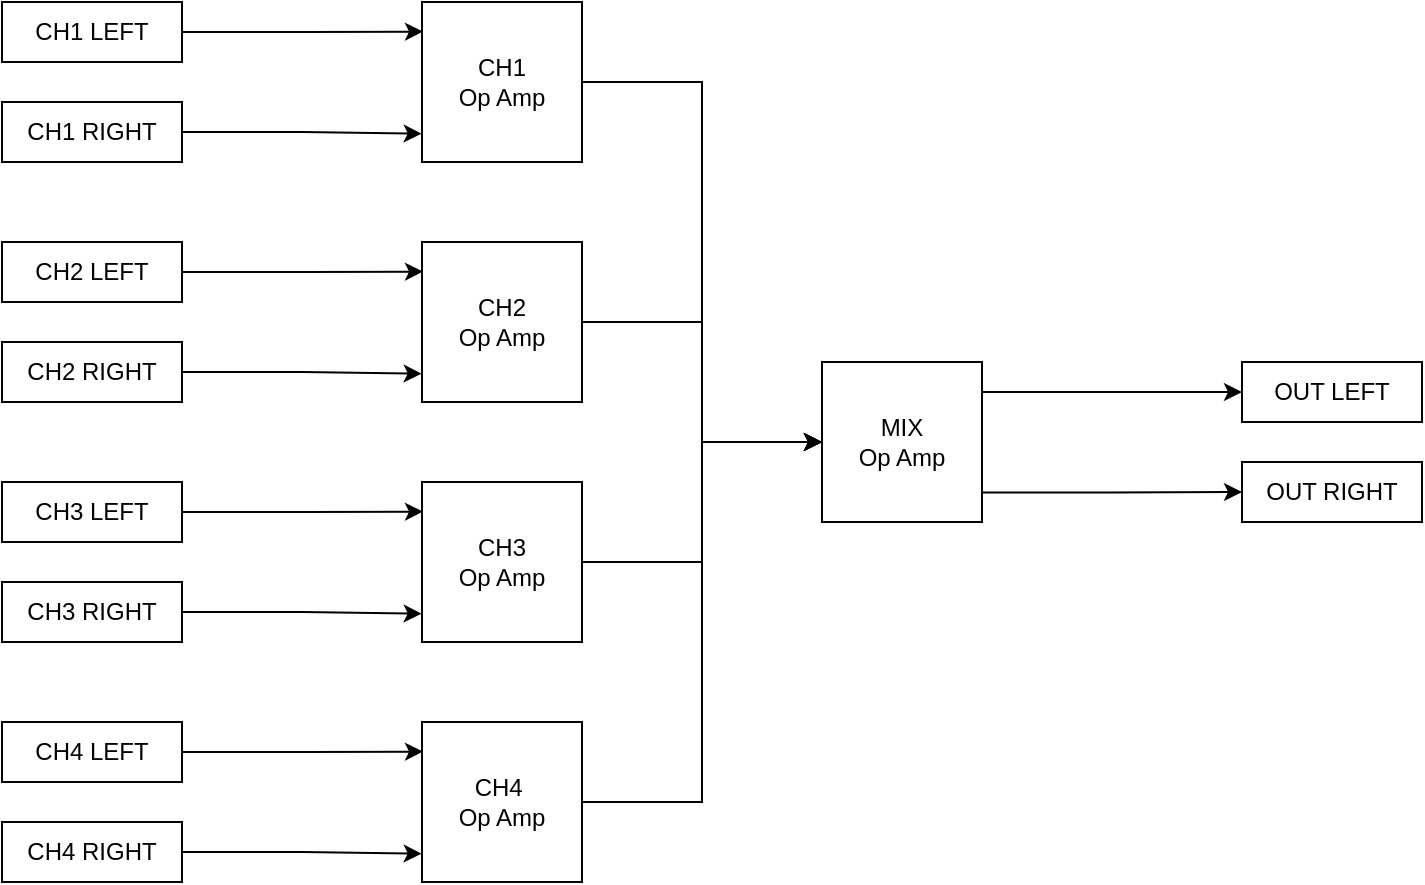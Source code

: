 <mxfile version="24.0.7" type="github">
  <diagram name="Page-1" id="_PBsBXH_8WMu4AsZfoYR">
    <mxGraphModel dx="915" dy="543" grid="1" gridSize="10" guides="1" tooltips="1" connect="1" arrows="1" fold="1" page="1" pageScale="1" pageWidth="827" pageHeight="1169" math="0" shadow="0">
      <root>
        <mxCell id="0" />
        <mxCell id="1" parent="0" />
        <mxCell id="lzDI77-T3gpdR1m4JwA1-37" style="edgeStyle=orthogonalEdgeStyle;rounded=0;orthogonalLoop=1;jettySize=auto;html=1;entryX=0;entryY=0.5;entryDx=0;entryDy=0;" edge="1" parent="1" source="lzDI77-T3gpdR1m4JwA1-1" target="lzDI77-T3gpdR1m4JwA1-14">
          <mxGeometry relative="1" as="geometry" />
        </mxCell>
        <mxCell id="lzDI77-T3gpdR1m4JwA1-1" value="&lt;div&gt;CH1&lt;/div&gt;&lt;div&gt;Op Amp&lt;/div&gt;" style="whiteSpace=wrap;html=1;aspect=fixed;" vertex="1" parent="1">
          <mxGeometry x="240" y="40" width="80" height="80" as="geometry" />
        </mxCell>
        <mxCell id="lzDI77-T3gpdR1m4JwA1-41" style="edgeStyle=orthogonalEdgeStyle;rounded=0;orthogonalLoop=1;jettySize=auto;html=1;exitX=0.983;exitY=0.188;exitDx=0;exitDy=0;exitPerimeter=0;" edge="1" parent="1" source="lzDI77-T3gpdR1m4JwA1-14" target="lzDI77-T3gpdR1m4JwA1-35">
          <mxGeometry relative="1" as="geometry" />
        </mxCell>
        <mxCell id="lzDI77-T3gpdR1m4JwA1-42" style="edgeStyle=orthogonalEdgeStyle;rounded=0;orthogonalLoop=1;jettySize=auto;html=1;exitX=1.002;exitY=0.816;exitDx=0;exitDy=0;exitPerimeter=0;" edge="1" parent="1" source="lzDI77-T3gpdR1m4JwA1-14" target="lzDI77-T3gpdR1m4JwA1-36">
          <mxGeometry relative="1" as="geometry" />
        </mxCell>
        <mxCell id="lzDI77-T3gpdR1m4JwA1-14" value="&lt;div&gt;MIX&lt;/div&gt;&lt;div&gt;Op Amp&lt;/div&gt;" style="whiteSpace=wrap;html=1;aspect=fixed;" vertex="1" parent="1">
          <mxGeometry x="440" y="220" width="80" height="80" as="geometry" />
        </mxCell>
        <mxCell id="lzDI77-T3gpdR1m4JwA1-16" style="edgeStyle=orthogonalEdgeStyle;rounded=0;orthogonalLoop=1;jettySize=auto;html=1;entryX=-0.002;entryY=0.823;entryDx=0;entryDy=0;entryPerimeter=0;exitX=1;exitY=0.5;exitDx=0;exitDy=0;" edge="1" parent="1" source="lzDI77-T3gpdR1m4JwA1-19" target="lzDI77-T3gpdR1m4JwA1-1">
          <mxGeometry relative="1" as="geometry">
            <mxPoint x="105" y="112.5" as="sourcePoint" />
            <mxPoint x="160" y="130" as="targetPoint" />
          </mxGeometry>
        </mxCell>
        <mxCell id="lzDI77-T3gpdR1m4JwA1-17" style="edgeStyle=orthogonalEdgeStyle;rounded=0;orthogonalLoop=1;jettySize=auto;html=1;entryX=0.006;entryY=0.185;entryDx=0;entryDy=0;entryPerimeter=0;exitX=1;exitY=0.5;exitDx=0;exitDy=0;" edge="1" parent="1" source="lzDI77-T3gpdR1m4JwA1-18" target="lzDI77-T3gpdR1m4JwA1-1">
          <mxGeometry relative="1" as="geometry">
            <mxPoint x="100" y="55.0" as="sourcePoint" />
          </mxGeometry>
        </mxCell>
        <mxCell id="lzDI77-T3gpdR1m4JwA1-18" value="CH1 LEFT" style="rounded=0;whiteSpace=wrap;html=1;" vertex="1" parent="1">
          <mxGeometry x="30" y="40" width="90" height="30" as="geometry" />
        </mxCell>
        <mxCell id="lzDI77-T3gpdR1m4JwA1-19" value="CH1 RIGHT" style="rounded=0;whiteSpace=wrap;html=1;" vertex="1" parent="1">
          <mxGeometry x="30" y="90" width="90" height="30" as="geometry" />
        </mxCell>
        <mxCell id="lzDI77-T3gpdR1m4JwA1-38" style="edgeStyle=orthogonalEdgeStyle;rounded=0;orthogonalLoop=1;jettySize=auto;html=1;" edge="1" parent="1" source="lzDI77-T3gpdR1m4JwA1-20" target="lzDI77-T3gpdR1m4JwA1-14">
          <mxGeometry relative="1" as="geometry" />
        </mxCell>
        <mxCell id="lzDI77-T3gpdR1m4JwA1-20" value="&lt;div&gt;CH2&lt;/div&gt;&lt;div&gt;Op Amp&lt;/div&gt;" style="whiteSpace=wrap;html=1;aspect=fixed;" vertex="1" parent="1">
          <mxGeometry x="240" y="160" width="80" height="80" as="geometry" />
        </mxCell>
        <mxCell id="lzDI77-T3gpdR1m4JwA1-21" style="edgeStyle=orthogonalEdgeStyle;rounded=0;orthogonalLoop=1;jettySize=auto;html=1;entryX=-0.002;entryY=0.823;entryDx=0;entryDy=0;entryPerimeter=0;exitX=1;exitY=0.5;exitDx=0;exitDy=0;" edge="1" parent="1" source="lzDI77-T3gpdR1m4JwA1-24" target="lzDI77-T3gpdR1m4JwA1-20">
          <mxGeometry relative="1" as="geometry">
            <mxPoint x="105" y="232.5" as="sourcePoint" />
            <mxPoint x="160" y="250" as="targetPoint" />
          </mxGeometry>
        </mxCell>
        <mxCell id="lzDI77-T3gpdR1m4JwA1-22" style="edgeStyle=orthogonalEdgeStyle;rounded=0;orthogonalLoop=1;jettySize=auto;html=1;entryX=0.006;entryY=0.185;entryDx=0;entryDy=0;entryPerimeter=0;exitX=1;exitY=0.5;exitDx=0;exitDy=0;" edge="1" parent="1" source="lzDI77-T3gpdR1m4JwA1-23" target="lzDI77-T3gpdR1m4JwA1-20">
          <mxGeometry relative="1" as="geometry">
            <mxPoint x="100" y="175.0" as="sourcePoint" />
          </mxGeometry>
        </mxCell>
        <mxCell id="lzDI77-T3gpdR1m4JwA1-23" value="CH2 LEFT" style="rounded=0;whiteSpace=wrap;html=1;" vertex="1" parent="1">
          <mxGeometry x="30" y="160" width="90" height="30" as="geometry" />
        </mxCell>
        <mxCell id="lzDI77-T3gpdR1m4JwA1-24" value="CH2 RIGHT" style="rounded=0;whiteSpace=wrap;html=1;" vertex="1" parent="1">
          <mxGeometry x="30" y="210" width="90" height="30" as="geometry" />
        </mxCell>
        <mxCell id="lzDI77-T3gpdR1m4JwA1-39" style="edgeStyle=orthogonalEdgeStyle;rounded=0;orthogonalLoop=1;jettySize=auto;html=1;" edge="1" parent="1" source="lzDI77-T3gpdR1m4JwA1-25" target="lzDI77-T3gpdR1m4JwA1-14">
          <mxGeometry relative="1" as="geometry" />
        </mxCell>
        <mxCell id="lzDI77-T3gpdR1m4JwA1-25" value="&lt;div&gt;CH3&lt;/div&gt;&lt;div&gt;Op Amp&lt;/div&gt;" style="whiteSpace=wrap;html=1;aspect=fixed;" vertex="1" parent="1">
          <mxGeometry x="240" y="280" width="80" height="80" as="geometry" />
        </mxCell>
        <mxCell id="lzDI77-T3gpdR1m4JwA1-26" style="edgeStyle=orthogonalEdgeStyle;rounded=0;orthogonalLoop=1;jettySize=auto;html=1;entryX=-0.002;entryY=0.823;entryDx=0;entryDy=0;entryPerimeter=0;exitX=1;exitY=0.5;exitDx=0;exitDy=0;" edge="1" parent="1" source="lzDI77-T3gpdR1m4JwA1-29" target="lzDI77-T3gpdR1m4JwA1-25">
          <mxGeometry relative="1" as="geometry">
            <mxPoint x="105" y="352.5" as="sourcePoint" />
            <mxPoint x="160" y="370" as="targetPoint" />
          </mxGeometry>
        </mxCell>
        <mxCell id="lzDI77-T3gpdR1m4JwA1-27" style="edgeStyle=orthogonalEdgeStyle;rounded=0;orthogonalLoop=1;jettySize=auto;html=1;entryX=0.006;entryY=0.185;entryDx=0;entryDy=0;entryPerimeter=0;exitX=1;exitY=0.5;exitDx=0;exitDy=0;" edge="1" parent="1" source="lzDI77-T3gpdR1m4JwA1-28" target="lzDI77-T3gpdR1m4JwA1-25">
          <mxGeometry relative="1" as="geometry">
            <mxPoint x="100" y="295.0" as="sourcePoint" />
          </mxGeometry>
        </mxCell>
        <mxCell id="lzDI77-T3gpdR1m4JwA1-28" value="CH3 LEFT" style="rounded=0;whiteSpace=wrap;html=1;" vertex="1" parent="1">
          <mxGeometry x="30" y="280" width="90" height="30" as="geometry" />
        </mxCell>
        <mxCell id="lzDI77-T3gpdR1m4JwA1-29" value="CH3 RIGHT" style="rounded=0;whiteSpace=wrap;html=1;" vertex="1" parent="1">
          <mxGeometry x="30" y="330" width="90" height="30" as="geometry" />
        </mxCell>
        <mxCell id="lzDI77-T3gpdR1m4JwA1-40" style="edgeStyle=orthogonalEdgeStyle;rounded=0;orthogonalLoop=1;jettySize=auto;html=1;entryX=0;entryY=0.5;entryDx=0;entryDy=0;" edge="1" parent="1" source="lzDI77-T3gpdR1m4JwA1-30" target="lzDI77-T3gpdR1m4JwA1-14">
          <mxGeometry relative="1" as="geometry" />
        </mxCell>
        <mxCell id="lzDI77-T3gpdR1m4JwA1-30" value="&lt;div&gt;CH4&amp;nbsp;&lt;/div&gt;&lt;div&gt;Op Amp&lt;/div&gt;" style="whiteSpace=wrap;html=1;aspect=fixed;" vertex="1" parent="1">
          <mxGeometry x="240" y="400" width="80" height="80" as="geometry" />
        </mxCell>
        <mxCell id="lzDI77-T3gpdR1m4JwA1-31" style="edgeStyle=orthogonalEdgeStyle;rounded=0;orthogonalLoop=1;jettySize=auto;html=1;entryX=-0.002;entryY=0.823;entryDx=0;entryDy=0;entryPerimeter=0;exitX=1;exitY=0.5;exitDx=0;exitDy=0;" edge="1" parent="1" source="lzDI77-T3gpdR1m4JwA1-34" target="lzDI77-T3gpdR1m4JwA1-30">
          <mxGeometry relative="1" as="geometry">
            <mxPoint x="105" y="472.5" as="sourcePoint" />
            <mxPoint x="160" y="490" as="targetPoint" />
          </mxGeometry>
        </mxCell>
        <mxCell id="lzDI77-T3gpdR1m4JwA1-32" style="edgeStyle=orthogonalEdgeStyle;rounded=0;orthogonalLoop=1;jettySize=auto;html=1;entryX=0.006;entryY=0.185;entryDx=0;entryDy=0;entryPerimeter=0;exitX=1;exitY=0.5;exitDx=0;exitDy=0;" edge="1" parent="1" source="lzDI77-T3gpdR1m4JwA1-33" target="lzDI77-T3gpdR1m4JwA1-30">
          <mxGeometry relative="1" as="geometry">
            <mxPoint x="100" y="415.0" as="sourcePoint" />
          </mxGeometry>
        </mxCell>
        <mxCell id="lzDI77-T3gpdR1m4JwA1-33" value="CH4 LEFT" style="rounded=0;whiteSpace=wrap;html=1;" vertex="1" parent="1">
          <mxGeometry x="30" y="400" width="90" height="30" as="geometry" />
        </mxCell>
        <mxCell id="lzDI77-T3gpdR1m4JwA1-34" value="CH4 RIGHT" style="rounded=0;whiteSpace=wrap;html=1;" vertex="1" parent="1">
          <mxGeometry x="30" y="450" width="90" height="30" as="geometry" />
        </mxCell>
        <mxCell id="lzDI77-T3gpdR1m4JwA1-35" value="OUT LEFT" style="rounded=0;whiteSpace=wrap;html=1;" vertex="1" parent="1">
          <mxGeometry x="650" y="220" width="90" height="30" as="geometry" />
        </mxCell>
        <mxCell id="lzDI77-T3gpdR1m4JwA1-36" value="OUT RIGHT" style="rounded=0;whiteSpace=wrap;html=1;" vertex="1" parent="1">
          <mxGeometry x="650" y="270" width="90" height="30" as="geometry" />
        </mxCell>
      </root>
    </mxGraphModel>
  </diagram>
</mxfile>

